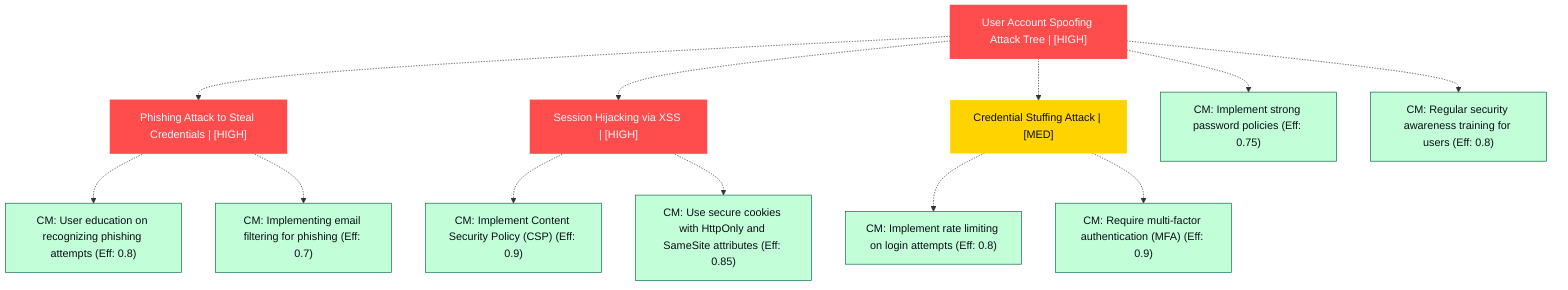 graph TB
  node_01K6B41NP0FAZ2FRFCV5ZC52Q8["User Account Spoofing Attack Tree | [HIGH]"]:::highRisk
  node_01K6B41NP0FAZ2FRFCV5ZC52Q8-1["Phishing Attack to Steal Credentials | [HIGH]"]:::highRisk
  node_01K6B41NP0FAZ2FRFCV5ZC52Q8-1_cm_0["CM: User education on recognizing phishing attempts (Eff: 0.8)"]:::countermeasure
  node_01K6B41NP0FAZ2FRFCV5ZC52Q8-1_cm_1["CM: Implementing email filtering for phishing (Eff: 0.7)"]:::countermeasure
  node_01K6B41NP0FAZ2FRFCV5ZC52Q8-2["Session Hijacking via XSS | [HIGH]"]:::highRisk
  node_01K6B41NP0FAZ2FRFCV5ZC52Q8-2_cm_0["CM: Implement Content Security Policy (CSP) (Eff: 0.9)"]:::countermeasure
  node_01K6B41NP0FAZ2FRFCV5ZC52Q8-2_cm_1["CM: Use secure cookies with HttpOnly and SameSite attributes (Eff: 0.85)"]:::countermeasure
  node_01K6B41NP0FAZ2FRFCV5ZC52Q8-3["Credential Stuffing Attack | [MED]"]:::mediumRisk
  node_01K6B41NP0FAZ2FRFCV5ZC52Q8-3_cm_0["CM: Implement rate limiting on login attempts (Eff: 0.8)"]:::countermeasure
  node_01K6B41NP0FAZ2FRFCV5ZC52Q8-3_cm_1["CM: Require multi-factor authentication (MFA) (Eff: 0.9)"]:::countermeasure
  node_01K6B41NP0FAZ2FRFCV5ZC52Q8_cm_0["CM: Implement strong password policies (Eff: 0.75)"]:::countermeasure
  node_01K6B41NP0FAZ2FRFCV5ZC52Q8_cm_1["CM: Regular security awareness training for users (Eff: 0.8)"]:::countermeasure

  node_01K6B41NP0FAZ2FRFCV5ZC52Q8 -.-> node_01K6B41NP0FAZ2FRFCV5ZC52Q8-1
  node_01K6B41NP0FAZ2FRFCV5ZC52Q8-1 -.-> node_01K6B41NP0FAZ2FRFCV5ZC52Q8-1_cm_0
  node_01K6B41NP0FAZ2FRFCV5ZC52Q8-1 -.-> node_01K6B41NP0FAZ2FRFCV5ZC52Q8-1_cm_1
  node_01K6B41NP0FAZ2FRFCV5ZC52Q8 -.-> node_01K6B41NP0FAZ2FRFCV5ZC52Q8-2
  node_01K6B41NP0FAZ2FRFCV5ZC52Q8-2 -.-> node_01K6B41NP0FAZ2FRFCV5ZC52Q8-2_cm_0
  node_01K6B41NP0FAZ2FRFCV5ZC52Q8-2 -.-> node_01K6B41NP0FAZ2FRFCV5ZC52Q8-2_cm_1
  node_01K6B41NP0FAZ2FRFCV5ZC52Q8 -.-> node_01K6B41NP0FAZ2FRFCV5ZC52Q8-3
  node_01K6B41NP0FAZ2FRFCV5ZC52Q8-3 -.-> node_01K6B41NP0FAZ2FRFCV5ZC52Q8-3_cm_0
  node_01K6B41NP0FAZ2FRFCV5ZC52Q8-3 -.-> node_01K6B41NP0FAZ2FRFCV5ZC52Q8-3_cm_1
  node_01K6B41NP0FAZ2FRFCV5ZC52Q8 -.-> node_01K6B41NP0FAZ2FRFCV5ZC52Q8_cm_0
  node_01K6B41NP0FAZ2FRFCV5ZC52Q8 -.-> node_01K6B41NP0FAZ2FRFCV5ZC52Q8_cm_1

  classDef andNode fill:#FF4C4C,stroke:#FF4C4C,stroke-width:2px,color:#F5F7FA
  classDef orNode fill:#36FF8F,stroke:#36FF8F,stroke-width:2px,color:#0B0D17
  classDef leafNode fill:#29ABE2,stroke:#29ABE2,stroke-width:2px,color:#F5F7FA
  classDef highRisk fill:#FF4C4C,color:#F5F7FA,stroke:#FF4C4C,stroke-width:2px
  classDef mediumRisk fill:#FFD300,stroke:#FFD300,stroke-width:1px,color:#0B0D17
  classDef lowRisk fill:#FFF2B3,stroke:#FFF2B3,stroke-width:1px,color:#0B0D17
  classDef countermeasure fill:#C2FFD8,stroke:#106B49,stroke-width:1px,color:#0B0D17
  classDef reference fill:#A259FF,stroke:#c3a4ff,stroke-width:1px,stroke-dasharray:3 3,color:#F5F7FA
  classDef mitreNode stroke-dasharray:5 5
  classDef note fill:#ffffcc,stroke:#ffcc00,stroke-width:2px,stroke-dasharray:5 5